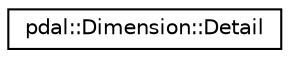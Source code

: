 digraph "Graphical Class Hierarchy"
{
  edge [fontname="Helvetica",fontsize="10",labelfontname="Helvetica",labelfontsize="10"];
  node [fontname="Helvetica",fontsize="10",shape=record];
  rankdir="LR";
  Node1 [label="pdal::Dimension::Detail",height=0.2,width=0.4,color="black", fillcolor="white", style="filled",URL="$classpdal_1_1Dimension_1_1Detail.html"];
}
